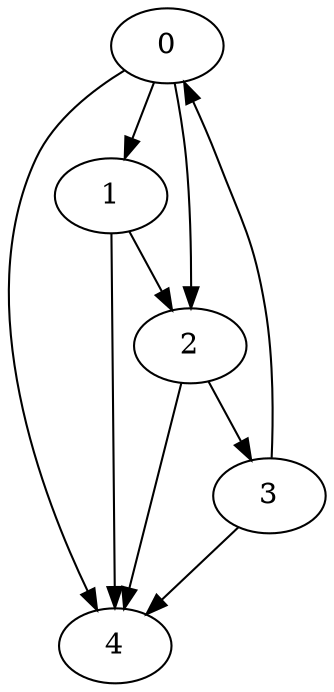 digraph {
	0 [label=0]
	1 [label=1]
	2 [label=2]
	3 [label=3]
	4 [label=4]
	0 -> 1
	0 -> 2
	0 -> 4
	1 -> 2
	1 -> 4
	2 -> 3
	2 -> 4
	3 -> 0
	3 -> 4
}

